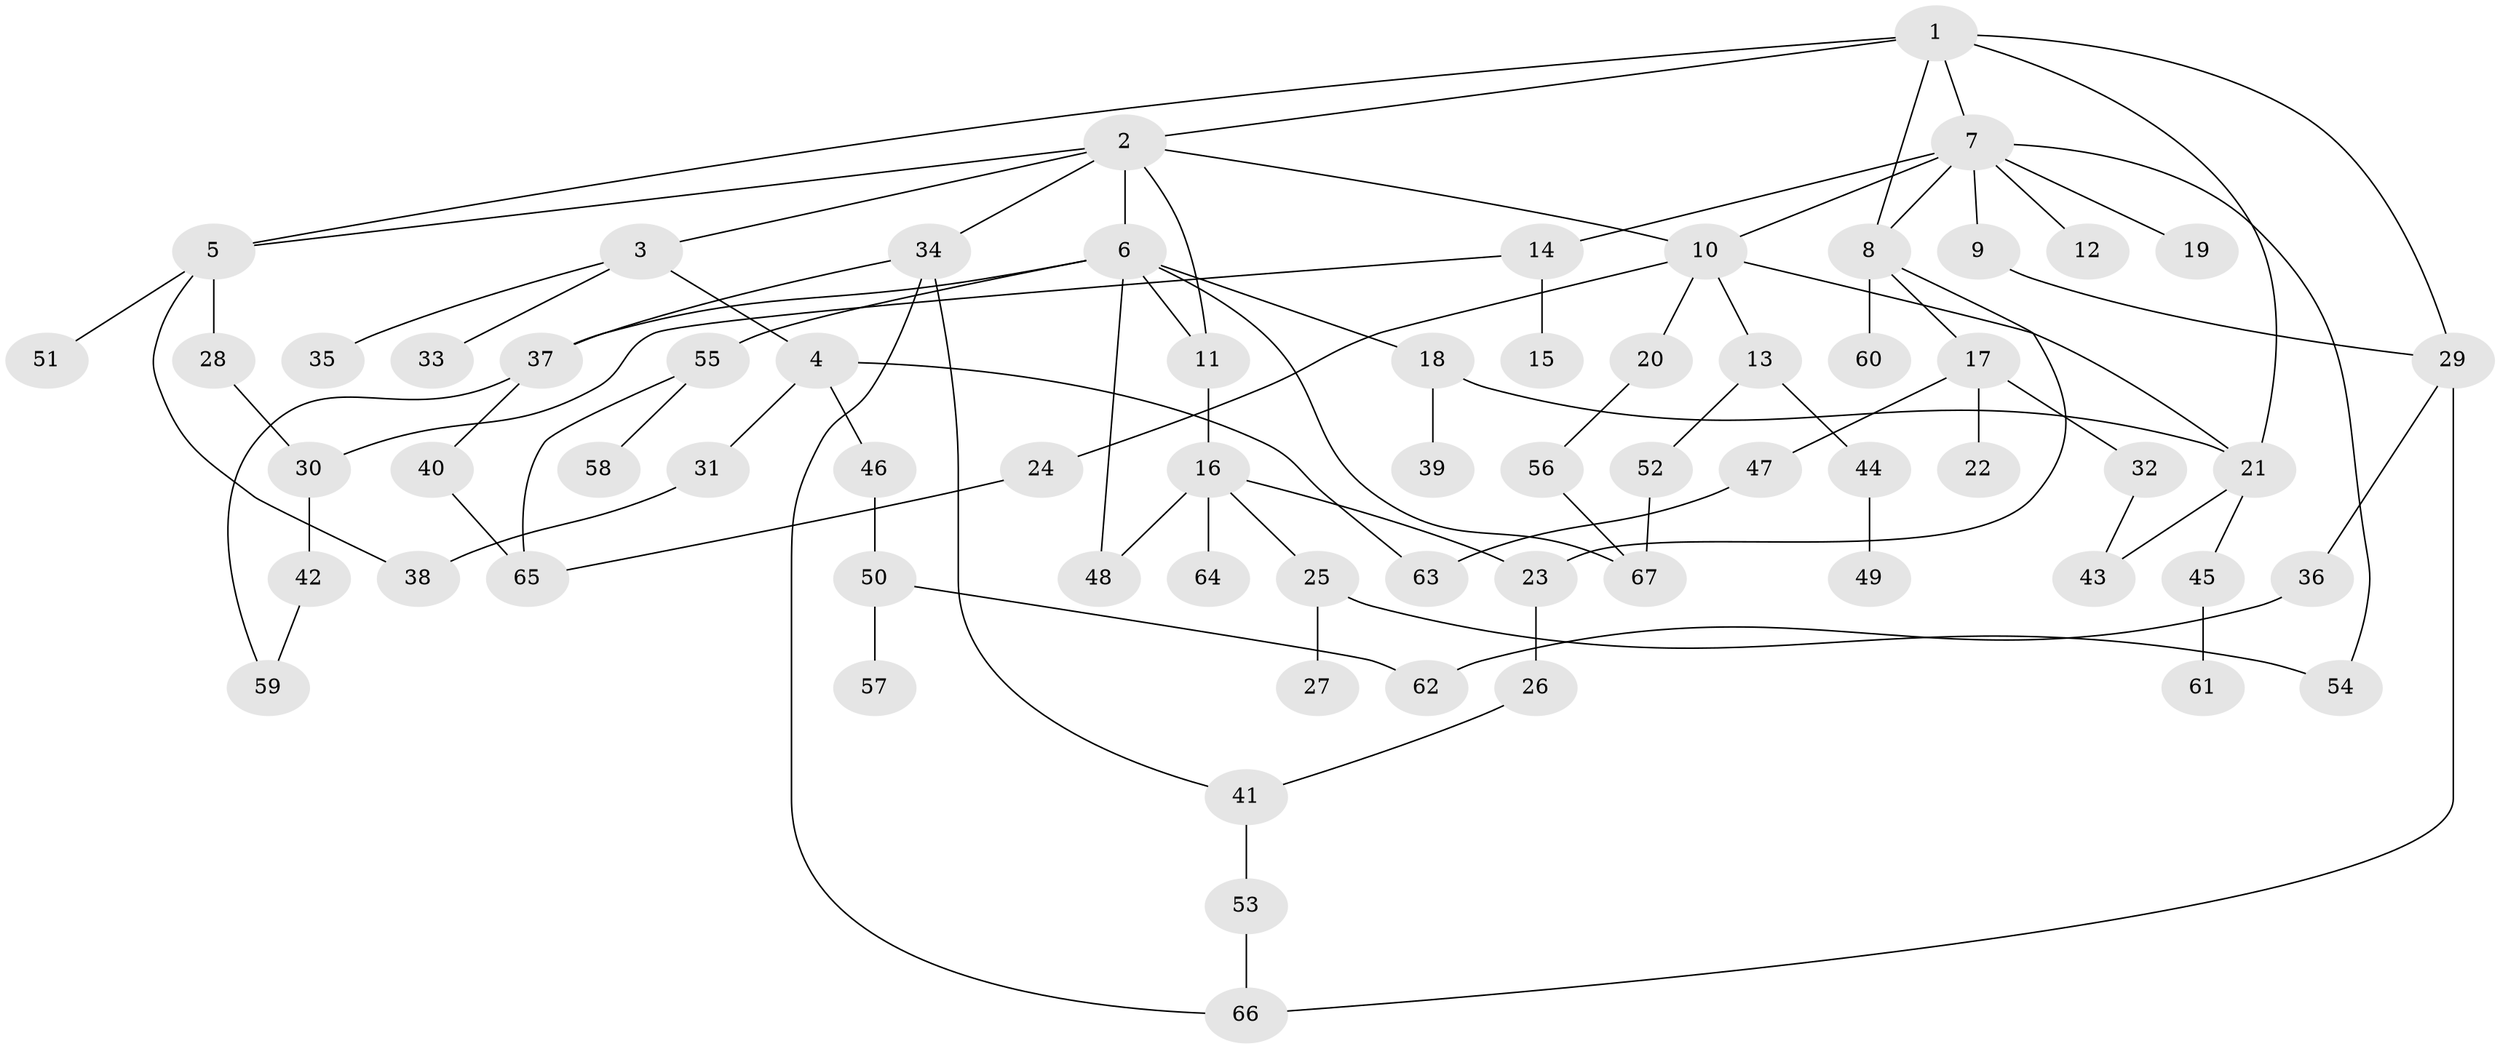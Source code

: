// coarse degree distribution, {8: 0.021739130434782608, 11: 0.021739130434782608, 6: 0.06521739130434782, 5: 0.06521739130434782, 7: 0.043478260869565216, 3: 0.17391304347826086, 1: 0.30434782608695654, 4: 0.043478260869565216, 2: 0.2608695652173913}
// Generated by graph-tools (version 1.1) at 2025/41/03/06/25 10:41:28]
// undirected, 67 vertices, 90 edges
graph export_dot {
graph [start="1"]
  node [color=gray90,style=filled];
  1;
  2;
  3;
  4;
  5;
  6;
  7;
  8;
  9;
  10;
  11;
  12;
  13;
  14;
  15;
  16;
  17;
  18;
  19;
  20;
  21;
  22;
  23;
  24;
  25;
  26;
  27;
  28;
  29;
  30;
  31;
  32;
  33;
  34;
  35;
  36;
  37;
  38;
  39;
  40;
  41;
  42;
  43;
  44;
  45;
  46;
  47;
  48;
  49;
  50;
  51;
  52;
  53;
  54;
  55;
  56;
  57;
  58;
  59;
  60;
  61;
  62;
  63;
  64;
  65;
  66;
  67;
  1 -- 2;
  1 -- 7;
  1 -- 29;
  1 -- 21;
  1 -- 8;
  1 -- 5;
  2 -- 3;
  2 -- 5;
  2 -- 6;
  2 -- 10;
  2 -- 34;
  2 -- 11;
  3 -- 4;
  3 -- 33;
  3 -- 35;
  4 -- 31;
  4 -- 46;
  4 -- 63;
  5 -- 28;
  5 -- 51;
  5 -- 38;
  6 -- 11;
  6 -- 18;
  6 -- 48;
  6 -- 55;
  6 -- 67;
  6 -- 37;
  7 -- 8;
  7 -- 9;
  7 -- 12;
  7 -- 14;
  7 -- 19;
  7 -- 54;
  7 -- 10;
  8 -- 17;
  8 -- 60;
  8 -- 23;
  9 -- 29;
  10 -- 13;
  10 -- 20;
  10 -- 24;
  10 -- 21;
  11 -- 16;
  13 -- 44;
  13 -- 52;
  14 -- 15;
  14 -- 30;
  16 -- 23;
  16 -- 25;
  16 -- 64;
  16 -- 48;
  17 -- 22;
  17 -- 32;
  17 -- 47;
  18 -- 21;
  18 -- 39;
  20 -- 56;
  21 -- 43;
  21 -- 45;
  23 -- 26;
  24 -- 65;
  25 -- 27;
  25 -- 54;
  26 -- 41;
  28 -- 30;
  29 -- 36;
  29 -- 66;
  30 -- 42;
  31 -- 38;
  32 -- 43;
  34 -- 37;
  34 -- 41;
  34 -- 66;
  36 -- 62;
  37 -- 40;
  37 -- 59;
  40 -- 65;
  41 -- 53;
  42 -- 59;
  44 -- 49;
  45 -- 61;
  46 -- 50;
  47 -- 63;
  50 -- 57;
  50 -- 62;
  52 -- 67;
  53 -- 66;
  55 -- 58;
  55 -- 65;
  56 -- 67;
}
